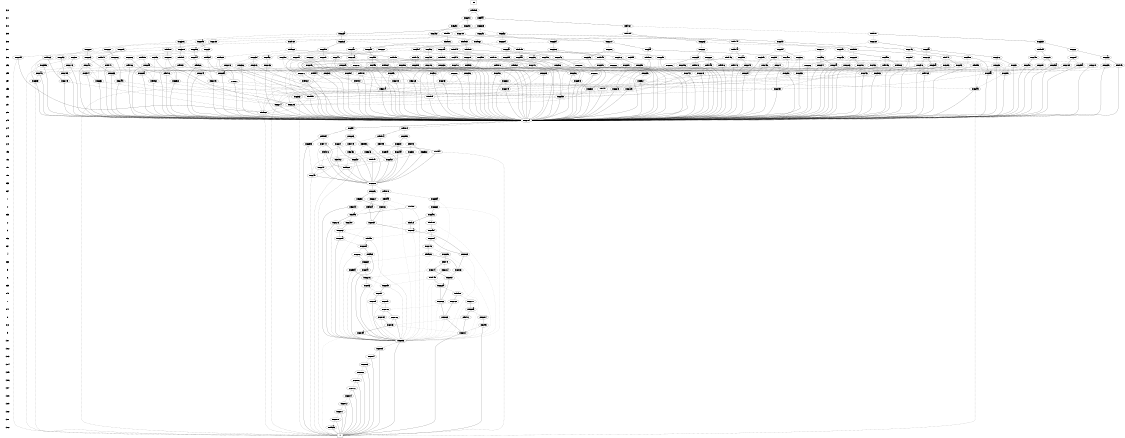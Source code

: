 digraph "DD" {
size = "7.5,10"
center = true;
edge [dir = none];
{ node [shape = plaintext];
  edge [style = invis];
  "CONST NODES" [style = invis];
" 312 " -> " 311 " -> " 310 " -> " 309 " -> " 308 " -> " 307 " -> " 306 " -> " 256 " -> " 255 " -> " 254 " -> " 253 " -> " 252 " -> " 251 " -> " 250 " -> " 245 " -> " 244 " -> " 243 " -> " 242 " -> " 193 " -> " 192 " -> " 191 " -> " 190 " -> " 833 " -> " 834 " -> " 1 " -> " 0 " -> " 835 " -> " 2 " -> " 3 " -> " 836 " -> " 837 " -> " 4 " -> " 838 " -> " 5 " -> " 6 " -> " 839 " -> " 840 " -> " 7 " -> " 841 " -> " 8 " -> " 842 " -> " 9 " -> " 1371 " -> " 1372 " -> " 1373 " -> " 1374 " -> " 1375 " -> " 1376 " -> " 1377 " -> " 1378 " -> " 1379 " -> " 1380 " -> " 1381 " -> " 1382 " -> "CONST NODES"; 
}
{ rank = same; node [shape = box]; edge [style = invis];
"F0"; }
{ rank = same; " 312 ";
"0x5d80b";
}
{ rank = same; " 311 ";
"0x662b1";
"0x65fa4";
}
{ rank = same; " 310 ";
"0x68251";
"0x66325";
"0x5d767";
"0x66250";
}
{ rank = same; " 309 ";
"0x6671e";
"0x5d8b1";
"0x5d75d";
"0x662fc";
"0x5d791";
"0x6823a";
"0x66468";
"0x65f52";
}
{ rank = same; " 308 ";
"0x66130";
"0x666bf";
"0x68210";
"0x66263";
"0x66158";
"0x5d80c";
"0x6660d";
"0x5d74d";
"0x66306";
"0x5d862";
"0x66048";
"0x66523";
"0x660a8";
"0x5d730";
"0x66333";
"0x5d903";
}
{ rank = same; " 307 ";
"0x5d849";
"0x661fd";
"0x6622e";
"0x66177";
"0x6637e";
"0x66479";
"0x665a7";
"0x666fa";
"0x5d810";
"0x5d822";
"0x5d7fd";
"0x5d7d8";
"0x665f5";
"0x6615a";
"0x6614c";
"0x66121";
"0x663e6";
"0x666f0";
"0x661a5";
"0x661dc";
"0x67f52";
"0x663af";
"0x665fa";
"0x5d8b5";
"0x6821c";
"0x66661";
"0x5d889";
"0x666c1";
"0x662a6";
"0x65f7f";
"0x68221";
"0x5d74a";
}
{ rank = same; " 306 ";
"0x65f48";
"0x661a4";
"0x665e1";
"0x66685";
"0x66489";
"0x660d7";
"0x666ac";
"0x5d7d7";
"0x666a2";
"0x665d5";
"0x5d8d8";
"0x6820e";
"0x66441";
"0x665fe";
"0x665aa";
"0x5d823";
"0x661c3";
"0x66268";
"0x6828c";
"0x665bf";
"0x68266";
"0x66415";
"0x6821a";
"0x65f5f";
"0x661f9";
"0x6823f";
"0x66204";
"0x662b3";
"0x65fb9";
"0x67fa2";
"0x5d834";
"0x6616a";
"0x5d746";
"0x5d797";
"0x661cb";
"0x5d841";
"0x5d747";
"0x5d742";
"0x67fb0";
"0x6657c";
"0x65fbc";
"0x65fc8";
"0x6638c";
"0x66225";
"0x6824d";
"0x68246";
"0x665ae";
"0x66122";
"0x5d909";
"0x66219";
"0x5d80e";
"0x5d7b0";
"0x66312";
"0x65f59";
"0x5d74b";
"0x66243";
"0x66458";
"0x6615d";
"0x5d825";
"0x66480";
"0x67fb5";
"0x663d6";
"0x65f88";
"0x666bd";
}
{ rank = same; " 256 ";
"0x66436";
"0x666ce";
"0x66238";
"0x68298";
"0x5d7f6";
"0x66180";
"0x5d8fe";
"0x6624d";
"0x66193";
"0x662b5";
"0x66410";
"0x66240";
"0x6631b";
"0x5d7e5";
"0x661d2";
"0x5d91c";
"0x6820c";
"0x664d6";
"0x66173";
"0x6624a";
"0x5d74c";
"0x665ca";
"0x660a9";
"0x65f6b";
"0x660db";
"0x5d741";
"0x6613d";
"0x6621b";
"0x661f2";
"0x66491";
"0x5d76c";
"0x663d1";
"0x6659a";
"0x5d837";
"0x66150";
"0x66373";
"0x66576";
"0x68241";
"0x663da";
"0x5d86f";
"0x66362";
"0x5d870";
"0x5d803";
"0x6626c";
"0x66165";
"0x6650c";
"0x66655";
"0x66297";
"0x5d873";
"0x66358";
"0x66395";
"0x66347";
"0x5d7ad";
"0x661f6";
"0x67ff8";
"0x66182";
"0x66638";
"0x661a0";
"0x66213";
"0x5d827";
"0x67fc2";
"0x66163";
"0x66131";
"0x5d82c";
}
{ rank = same; " 255 ";
"0x6623c";
"0x66351";
"0x66233";
"0x5d7c9";
"0x66629";
"0x66695";
"0x662b4";
"0x66485";
"0x6623e";
"0x5d7c8";
"0x66021";
"0x66027";
"0x66633";
"0x663aa";
"0x6668a";
"0x66442";
"0x6624f";
"0x664cb";
"0x5d7f4";
"0x66572";
"0x66670";
"0x660f5";
"0x66619";
"0x661ac";
"0x5d7e7";
"0x66584";
"0x663ec";
"0x66544";
"0x663d2";
"0x664e0";
"0x665c9";
"0x6665a";
}
{ rank = same; " 254 ";
"0x66524";
"0x6657e";
"0x664ef";
"0x5d820";
"0x5d78d";
"0x66321";
"0x66528";
"0x666f2";
"0x66125";
"0x66705";
"0x661be";
"0x66175";
"0x66678";
"0x664ab";
"0x663d9";
"0x5d824";
}
{ rank = same; " 253 ";
"0x5d7f1";
"0x66648";
"0x66079";
"0x66425";
"0x6601a";
"0x66159";
"0x66367";
"0x662a9";
}
{ rank = same; " 252 ";
"0x5d87f";
"0x5d8bb";
"0x65f89";
"0x66563";
}
{ rank = same; " 251 ";
"0x66126";
"0x66214";
}
{ rank = same; " 250 ";
"0x5d802";
}
{ rank = same; " 245 ";
"0x66184";
}
{ rank = same; " 244 ";
"0x5d81f";
"0x665f4";
}
{ rank = same; " 243 ";
"0x5d81a";
"0x662d6";
"0x6658b";
"0x5d85f";
}
{ rank = same; " 242 ";
"0x6607f";
"0x5d7f0";
"0x6630f";
"0x5d75f";
"0x5d744";
"0x5d779";
"0x665be";
"0x5d89c";
}
{ rank = same; " 193 ";
"0x5d876";
"0x5d8a4";
"0x660d9";
"0x66560";
"0x663c1";
"0x66646";
"0x6645c";
"0x664ea";
}
{ rank = same; " 192 ";
"0x5d7f5";
"0x66437";
"0x5d792";
"0x664c0";
}
{ rank = same; " 191 ";
"0x5d828";
"0x68247";
}
{ rank = same; " 190 ";
"0x664f1";
}
{ rank = same; " 833 ";
"0x68228";
}
{ rank = same; " 834 ";
"0x666fc";
"0x5d87e";
}
{ rank = same; " 1 ";
"0x66647";
"0x6633a";
"0x5d8af";
"0x66581";
}
{ rank = same; " 0 ";
"0x5d850";
"0x66668";
"0x680cc";
"0x5d82a";
"0x660dd";
}
{ rank = same; " 835 ";
"0x67fac";
"0x664bc";
}
{ rank = same; " 2 ";
"0x68276";
"0x5d72f";
"0x66400";
"0x5d7e8";
"0x680cb";
}
{ rank = same; " 3 ";
"0x661c2";
"0x680ca";
"0x67f9d";
}
{ rank = same; " 836 ";
"0x6610a";
"0x660ef";
"0x5d7fe";
}
{ rank = same; " 837 ";
"0x66115";
"0x6600a";
}
{ rank = same; " 4 ";
"0x65fc9";
"0x5d92e";
"0x66690";
"0x680c9";
"0x662c0";
}
{ rank = same; " 838 ";
"0x6668f";
"0x5d74f";
}
{ rank = same; " 5 ";
"0x66164";
"0x6617f";
"0x680c8";
"0x660a7";
"0x665dd";
}
{ rank = same; " 6 ";
"0x66216";
"0x5d749";
"0x680c7";
}
{ rank = same; " 839 ";
"0x660f9";
"0x681f2";
"0x6623a";
}
{ rank = same; " 840 ";
"0x5d8ee";
"0x681f1";
}
{ rank = same; " 7 ";
"0x681ef";
"0x680c6";
"0x681f0";
"0x66160";
"0x66111";
}
{ rank = same; " 841 ";
"0x681ee";
"0x6608a";
}
{ rank = same; " 8 ";
"0x68284";
"0x681ed";
"0x681ec";
"0x5d7c7";
"0x680c5";
}
{ rank = same; " 842 ";
"0x681eb";
"0x67ffb";
}
{ rank = same; " 9 ";
"0x681ea";
"0x680c4";
}
{ rank = same; " 1371 ";
"0x68086";
}
{ rank = same; " 1372 ";
"0x68085";
}
{ rank = same; " 1373 ";
"0x68084";
}
{ rank = same; " 1374 ";
"0x68083";
}
{ rank = same; " 1375 ";
"0x68082";
}
{ rank = same; " 1376 ";
"0x68081";
}
{ rank = same; " 1377 ";
"0x68080";
}
{ rank = same; " 1378 ";
"0x6807f";
}
{ rank = same; " 1379 ";
"0x68072";
}
{ rank = same; " 1380 ";
"0x68071";
}
{ rank = same; " 1381 ";
"0x68070";
}
{ rank = same; " 1382 ";
"0x5d6a3";
}
{ rank = same; "CONST NODES";
{ node [shape = box]; "0x4b5b8";
}
}
"F0" -> "0x5d80b" [style = dotted];
"0x5d80b" -> "0x65fa4";
"0x5d80b" -> "0x662b1" [style = dashed];
"0x662b1" -> "0x68251";
"0x662b1" -> "0x66250" [style = dashed];
"0x65fa4" -> "0x5d767";
"0x65fa4" -> "0x66325" [style = dashed];
"0x68251" -> "0x6823a";
"0x68251" -> "0x65f52" [style = dashed];
"0x66325" -> "0x5d8b1";
"0x66325" -> "0x662fc" [style = dashed];
"0x5d767" -> "0x5d75d";
"0x5d767" -> "0x5d791" [style = dashed];
"0x66250" -> "0x66468";
"0x66250" -> "0x6671e" [style = dashed];
"0x6671e" -> "0x68210";
"0x6671e" -> "0x5d730" [style = dashed];
"0x5d8b1" -> "0x5d80c";
"0x5d8b1" -> "0x66158" [style = dashed];
"0x5d75d" -> "0x66263";
"0x5d75d" -> "0x666bf" [style = dashed];
"0x662fc" -> "0x5d74d";
"0x662fc" -> "0x5d903" [style = dashed];
"0x5d791" -> "0x66333";
"0x5d791" -> "0x66130" [style = dashed];
"0x6823a" -> "0x66523";
"0x6823a" -> "0x66306" [style = dashed];
"0x66468" -> "0x5d862";
"0x66468" -> "0x660a8" [style = dashed];
"0x65f52" -> "0x66048";
"0x65f52" -> "0x6660d" [style = dashed];
"0x66130" -> "0x665fa";
"0x66130" -> "0x66177" [style = dashed];
"0x666bf" -> "0x663e6";
"0x666bf" -> "0x67f52" [style = dashed];
"0x68210" -> "0x663af";
"0x68210" -> "0x6821c" [style = dashed];
"0x66263" -> "0x66661";
"0x66263" -> "0x665f5" [style = dashed];
"0x66158" -> "0x662a6";
"0x66158" -> "0x661dc" [style = dashed];
"0x5d80c" -> "0x661a5";
"0x5d80c" -> "0x5d849" [style = dashed];
"0x6660d" -> "0x5d7d8";
"0x6660d" -> "0x66121" [style = dashed];
"0x5d74d" -> "0x5d8b5";
"0x5d74d" -> "0x5d74a" [style = dashed];
"0x66306" -> "0x6637e";
"0x66306" -> "0x6622e" [style = dashed];
"0x5d862" -> "0x65f7f";
"0x5d862" -> "0x666fa" [style = dashed];
"0x66048" -> "0x6614c";
"0x66048" -> "0x661fd" [style = dashed];
"0x66523" -> "0x66479";
"0x66523" -> "0x6615a" [style = dashed];
"0x660a8" -> "0x666f0";
"0x660a8" -> "0x68221" [style = dashed];
"0x5d730" -> "0x5d822";
"0x5d730" -> "0x5d810" [style = dashed];
"0x66333" -> "0x666c1";
"0x66333" -> "0x5d7fd" [style = dashed];
"0x5d903" -> "0x5d889";
"0x5d903" -> "0x665a7" [style = dashed];
"0x5d849" -> "0x68246";
"0x5d849" -> "0x65f48" [style = dashed];
"0x661fd" -> "0x6638c";
"0x661fd" -> "0x665d5" [style = dashed];
"0x6622e" -> "0x661cb";
"0x6622e" -> "0x662b3" [style = dashed];
"0x66177" -> "0x65fbc";
"0x66177" -> "0x665fe" [style = dashed];
"0x6637e" -> "0x5d7d7";
"0x6637e" -> "0x6828c" [style = dashed];
"0x66479" -> "0x660d7";
"0x66479" -> "0x66480" [style = dashed];
"0x665a7" -> "0x6616a";
"0x665a7" -> "0x666bd" [style = dashed];
"0x666fa" -> "0x66415";
"0x666fa" -> "0x665bf" [style = dashed];
"0x5d810" -> "0x6820e";
"0x5d810" -> "0x6824d" [style = dashed];
"0x5d822" -> "0x5d7b0";
"0x5d822" -> "0x5d825" [style = dashed];
"0x5d7fd" -> "0x66685";
"0x5d7fd" -> "0x66458" [style = dashed];
"0x5d7d8" -> "0x661f9";
"0x5d7d8" -> "0x665aa" [style = dashed];
"0x665f5" -> "0x65fb9";
"0x665f5" -> "0x66243" [style = dashed];
"0x6615a" -> "0x5d797";
"0x6615a" -> "0x5d8d8" [style = dashed];
"0x6614c" -> "0x65f88";
"0x6614c" -> "0x6615d" [style = dashed];
"0x66121" -> "0x66441";
"0x66121" -> "0x6821a" [style = dashed];
"0x663e6" -> "0x5d74b";
"0x663e6" -> "0x666ac" [style = dashed];
"0x666f0" -> "0x5d834";
"0x666f0" -> "0x65fc8" [style = dashed];
"0x661a5" -> "0x67fb5";
"0x661a5" -> "0x67fa2" [style = dashed];
"0x661dc" -> "0x5d841";
"0x661dc" -> "0x665e1" [style = dashed];
"0x67f52" -> "0x66489";
"0x67f52" -> "0x5d742" [style = dashed];
"0x663af" -> "0x67fb0";
"0x663af" -> "0x5d80e" [style = dashed];
"0x665fa" -> "0x66312";
"0x665fa" -> "0x661c3" [style = dashed];
"0x5d8b5" -> "0x5d747";
"0x5d8b5" -> "0x66225" [style = dashed];
"0x6821c" -> "0x663d6";
"0x6821c" -> "0x65f5f" [style = dashed];
"0x66661" -> "0x6823f";
"0x66661" -> "0x66268" [style = dashed];
"0x5d889" -> "0x6657c";
"0x5d889" -> "0x66219" [style = dashed];
"0x666c1" -> "0x666a2";
"0x666c1" -> "0x66204" [style = dashed];
"0x662a6" -> "0x661a4";
"0x662a6" -> "0x5d909" [style = dashed];
"0x65f7f" -> "0x65f59";
"0x65f7f" -> "0x66122" [style = dashed];
"0x68221" -> "0x68266";
"0x68221" -> "0x5d823" [style = dashed];
"0x5d74a" -> "0x665ae";
"0x5d74a" -> "0x5d746" [style = dashed];
"0x65f48" -> "0x661f6";
"0x65f48" -> "0x66240" [style = dashed];
"0x661a4" -> "0x5d82c";
"0x661a4" -> "0x5d837" [style = dashed];
"0x665e1" -> "0x66173";
"0x665e1" -> "0x66395" [style = dashed];
"0x66685" -> "0x665ca";
"0x66685" -> "0x66297" [style = dashed];
"0x66489" -> "0x66638";
"0x66489" -> "0x661d2" [style = dashed];
"0x660d7" -> "0x66584";
"0x660d7" -> "0x66572" [style = dashed];
"0x666ac" -> "0x6650c";
"0x666ac" -> "0x5d870" [style = dashed];
"0x5d7d7" -> "0x6665a";
"0x5d7d7" -> "0x6624f" [style = dashed];
"0x666a2" -> "0x5d7e5";
"0x666a2" -> "0x66655" [style = dashed];
"0x665d5" -> "0x662b4";
"0x665d5" -> "0x66351" [style = dashed];
"0x5d8d8" -> "0x5d7e7";
"0x5d8d8" -> "0x66695" [style = dashed];
"0x6820e" -> "0x66126";
"0x6820e" -> "0x66214" [style = dashed];
"0x66441" -> "0x663ec";
"0x66441" -> "0x66027" [style = dashed];
"0x665fe" -> "0x66436";
"0x665fe" -> "0x68241" [style = dashed];
"0x665aa" -> "0x66021";
"0x665aa" -> "0x66629" [style = dashed];
"0x5d823" -> "0x66175";
"0x5d823" -> "0x663d9" [style = dashed];
"0x661c3" -> "0x663da";
"0x661c3" -> "0x66576" [style = dashed];
"0x66268" -> "0x5d91c";
"0x66268" -> "0x5d7ad" [style = dashed];
"0x6828c" -> "0x5d7c8";
"0x6828c" -> "0x6668a" [style = dashed];
"0x665bf" -> "0x5d78d";
"0x665bf" -> "0x66524" [style = dashed];
"0x68266" -> "0x664ab";
"0x68266" -> "0x666f2" [style = dashed];
"0x66415" -> "0x6657e";
"0x66415" -> "0x66321" [style = dashed];
"0x6821a" -> "0x5d7f4";
"0x6821a" -> "0x663d2" [style = dashed];
"0x65f5f" -> "0x6601a";
"0x65f5f" -> "0x662a9" [style = dashed];
"0x661f9" -> "0x66619";
"0x661f9" -> "0x66442" [style = dashed];
"0x6823f" -> "0x6820c";
"0x6823f" -> "0x5d873" [style = dashed];
"0x66204" -> "0x6613d";
"0x66204" -> "0x6659a" [style = dashed];
"0x662b3" -> "0x66485";
"0x662b3" -> "0x661ac" [style = dashed];
"0x65fb9" -> "0x5d803";
"0x65fb9" -> "0x5d7f6" [style = dashed];
"0x67fa2" -> "0x66165";
"0x67fa2" -> "0x66362" [style = dashed];
"0x5d834" -> "0x66678";
"0x5d834" -> "0x66705" [style = dashed];
"0x6616a" -> "0x66182";
"0x6616a" -> "0x660db" [style = dashed];
"0x5d746" -> "0x664d6";
"0x5d746" -> "0x5d8fe" [style = dashed];
"0x5d797" -> "0x6623c";
"0x5d797" -> "0x664e0" [style = dashed];
"0x661cb" -> "0x66633";
"0x661cb" -> "0x66544" [style = dashed];
"0x5d841" -> "0x5d741";
"0x5d841" -> "0x661a0" [style = dashed];
"0x5d747" -> "0x661f2";
"0x5d747" -> "0x66193" [style = dashed];
"0x5d742" -> "0x662b5";
"0x5d742" -> "0x68298" [style = dashed];
"0x67fb0" -> "0x66159";
"0x67fb0" -> "0x66425" [style = dashed];
"0x6657c" -> "0x66358";
"0x6657c" -> "0x663d1" [style = dashed];
"0x65fbc" -> "0x6624a";
"0x65fbc" -> "0x66347" [style = dashed];
"0x65fc8" -> "0x66528";
"0x65fc8" -> "0x5d820" [style = dashed];
"0x6638c" -> "0x66233";
"0x6638c" -> "0x6623e" [style = dashed];
"0x66225" -> "0x66150";
"0x66225" -> "0x66163" [style = dashed];
"0x6824d" -> "0x5d802";
"0x6824d" -> "0x4b5b8" [style = dashed];
"0x68246" -> "0x66180";
"0x68246" -> "0x5d827" [style = dashed];
"0x665ae" -> "0x6624d";
"0x665ae" -> "0x5d74c" [style = dashed];
"0x66122" -> "0x661be";
"0x66122" -> "0x5d824" [style = dashed];
"0x5d909" -> "0x660a9";
"0x5d909" -> "0x5d76c" [style = dashed];
"0x66219" -> "0x65f6b";
"0x66219" -> "0x66410" [style = dashed];
"0x5d80e" -> "0x66648";
"0x5d80e" -> "0x5d7f1" [style = dashed];
"0x5d7b0" -> "0x65f89";
"0x5d7b0" -> "0x5d87f" [style = dashed];
"0x66312" -> "0x66131";
"0x66312" -> "0x66238" [style = dashed];
"0x65f59" -> "0x66125";
"0x65f59" -> "0x664ef" [style = dashed];
"0x5d74b" -> "0x666ce";
"0x5d74b" -> "0x6631b" [style = dashed];
"0x66243" -> "0x6626c";
"0x66243" -> "0x67fc2" [style = dashed];
"0x66458" -> "0x66491";
"0x66458" -> "0x6621b" [style = dashed];
"0x6615d" -> "0x664cb";
"0x6615d" -> "0x665c9" [style = dashed];
"0x5d825" -> "0x5d8bb";
"0x5d825" -> "0x66563" [style = dashed];
"0x66480" -> "0x660f5";
"0x66480" -> "0x66670" [style = dashed];
"0x67fb5" -> "0x67ff8";
"0x67fb5" -> "0x5d86f" [style = dashed];
"0x663d6" -> "0x66367";
"0x663d6" -> "0x66079" [style = dashed];
"0x65f88" -> "0x663aa";
"0x65f88" -> "0x5d7c9" [style = dashed];
"0x666bd" -> "0x66373";
"0x666bd" -> "0x66213" [style = dashed];
"0x66436" -> "0x66184";
"0x66436" -> "0x5d7f4" [style = dashed];
"0x666ce" -> "0x66184";
"0x666ce" -> "0x6665a" [style = dashed];
"0x66238" -> "0x66184";
"0x66238" -> "0x66442" [style = dashed];
"0x68298" -> "0x66184";
"0x68298" -> "0x661ac" [style = dashed];
"0x5d7f6" -> "0x66184";
"0x5d7f6" -> "0x664e0" [style = dashed];
"0x66180" -> "0x66184";
"0x66180" -> "0x6657e" [style = dashed];
"0x5d8fe" -> "0x66184";
"0x5d8fe" -> "0x662a9" [style = dashed];
"0x6624d" -> "0x66184";
"0x6624d" -> "0x66367" [style = dashed];
"0x66193" -> "0x66184";
"0x66193" -> "0x66425" [style = dashed];
"0x662b5" -> "0x66184";
"0x662b5" -> "0x66485" [style = dashed];
"0x66410" -> "0x66184";
"0x66410" -> "0x66563" [style = dashed];
"0x66240" -> "0x66184";
"0x66240" -> "0x66524" [style = dashed];
"0x6631b" -> "0x66184";
"0x6631b" -> "0x6624f" [style = dashed];
"0x5d7e5" -> "0x66184";
"0x5d7e5" -> "0x663aa" [style = dashed];
"0x661d2" -> "0x66184";
"0x661d2" -> "0x66544" [style = dashed];
"0x5d91c" -> "0x66184";
"0x5d91c" -> "0x660f5" [style = dashed];
"0x6820c" -> "0x66184";
"0x6820c" -> "0x66584" [style = dashed];
"0x664d6" -> "0x66184";
"0x664d6" -> "0x6601a" [style = dashed];
"0x66173" -> "0x66184";
"0x66173" -> "0x66175" [style = dashed];
"0x6624a" -> "0x66184";
"0x6624a" -> "0x663ec" [style = dashed];
"0x5d74c" -> "0x66184";
"0x5d74c" -> "0x66079" [style = dashed];
"0x665ca" -> "0x66184";
"0x665ca" -> "0x66233" [style = dashed];
"0x660a9" -> "0x66184";
"0x660a9" -> "0x66528" [style = dashed];
"0x65f6b" -> "0x66184";
"0x65f6b" -> "0x5d8bb" [style = dashed];
"0x660db" -> "0x66184";
"0x660db" -> "0x66214" [style = dashed];
"0x5d741" -> "0x66184";
"0x5d741" -> "0x664ab" [style = dashed];
"0x6613d" -> "0x66184";
"0x6613d" -> "0x664cb" [style = dashed];
"0x6621b" -> "0x66184";
"0x6621b" -> "0x66351" [style = dashed];
"0x661f2" -> "0x66184";
"0x661f2" -> "0x66159" [style = dashed];
"0x66491" -> "0x66184";
"0x66491" -> "0x662b4" [style = dashed];
"0x5d76c" -> "0x66184";
"0x5d76c" -> "0x5d820" [style = dashed];
"0x663d1" -> "0x66184";
"0x663d1" -> "0x5d87f" [style = dashed];
"0x6659a" -> "0x66184";
"0x6659a" -> "0x665c9" [style = dashed];
"0x5d837" -> "0x66184";
"0x5d837" -> "0x66705" [style = dashed];
"0x66150" -> "0x66184";
"0x66150" -> "0x66648" [style = dashed];
"0x66373" -> "0x66184";
"0x66373" -> "0x5d802" [style = dashed];
"0x66576" -> "0x66184";
"0x66576" -> "0x66629" [style = dashed];
"0x68241" -> "0x66184";
"0x68241" -> "0x663d2" [style = dashed];
"0x663da" -> "0x66184";
"0x663da" -> "0x66021" [style = dashed];
"0x5d86f" -> "0x66184";
"0x5d86f" -> "0x664ef" [style = dashed];
"0x66362" -> "0x66184";
"0x66362" -> "0x5d824" [style = dashed];
"0x5d870" -> "0x66184";
"0x5d870" -> "0x6668a" [style = dashed];
"0x5d803" -> "0x66184";
"0x5d803" -> "0x6623c" [style = dashed];
"0x6626c" -> "0x66184";
"0x6626c" -> "0x5d7e7" [style = dashed];
"0x66165" -> "0x66184";
"0x66165" -> "0x661be" [style = dashed];
"0x6650c" -> "0x66184";
"0x6650c" -> "0x5d7c8" [style = dashed];
"0x66655" -> "0x66184";
"0x66655" -> "0x5d7c9" [style = dashed];
"0x66297" -> "0x66184";
"0x66297" -> "0x6623e" [style = dashed];
"0x5d873" -> "0x66184";
"0x5d873" -> "0x66572" [style = dashed];
"0x66358" -> "0x66184";
"0x66358" -> "0x65f89" [style = dashed];
"0x66395" -> "0x66184";
"0x66395" -> "0x663d9" [style = dashed];
"0x66347" -> "0x66184";
"0x66347" -> "0x66027" [style = dashed];
"0x5d7ad" -> "0x66184";
"0x5d7ad" -> "0x66670" [style = dashed];
"0x661f6" -> "0x66184";
"0x661f6" -> "0x5d78d" [style = dashed];
"0x67ff8" -> "0x66184";
"0x67ff8" -> "0x66125" [style = dashed];
"0x66182" -> "0x66184";
"0x66182" -> "0x66126" [style = dashed];
"0x66638" -> "0x66184";
"0x66638" -> "0x66633" [style = dashed];
"0x661a0" -> "0x66184";
"0x661a0" -> "0x666f2" [style = dashed];
"0x66213" -> "0x66184";
"0x66213" -> "0x4b5b8" [style = dashed];
"0x5d827" -> "0x66184";
"0x5d827" -> "0x66321" [style = dashed];
"0x67fc2" -> "0x66184";
"0x67fc2" -> "0x66695" [style = dashed];
"0x66163" -> "0x66184";
"0x66163" -> "0x5d7f1" [style = dashed];
"0x66131" -> "0x66184";
"0x66131" -> "0x66619" [style = dashed];
"0x5d82c" -> "0x66184";
"0x5d82c" -> "0x66678" [style = dashed];
"0x6623c" -> "0x66184";
"0x6623c" -> "0x6657e" [style = dashed];
"0x66351" -> "0x66184";
"0x66351" -> "0x662a9" [style = dashed];
"0x66233" -> "0x66184";
"0x66233" -> "0x66367" [style = dashed];
"0x5d7c9" -> "0x66184";
"0x5d7c9" -> "0x66425" [style = dashed];
"0x66629" -> "0x66184";
"0x66629" -> "0x66563" [style = dashed];
"0x66695" -> "0x66184";
"0x66695" -> "0x66524" [style = dashed];
"0x662b4" -> "0x66184";
"0x662b4" -> "0x6601a" [style = dashed];
"0x66485" -> "0x66184";
"0x66485" -> "0x66175" [style = dashed];
"0x6623e" -> "0x66184";
"0x6623e" -> "0x66079" [style = dashed];
"0x5d7c8" -> "0x66184";
"0x5d7c8" -> "0x66528" [style = dashed];
"0x66021" -> "0x66184";
"0x66021" -> "0x5d8bb" [style = dashed];
"0x66027" -> "0x66184";
"0x66027" -> "0x66214" [style = dashed];
"0x66633" -> "0x66184";
"0x66633" -> "0x664ab" [style = dashed];
"0x663aa" -> "0x66184";
"0x663aa" -> "0x66159" [style = dashed];
"0x6668a" -> "0x66184";
"0x6668a" -> "0x5d820" [style = dashed];
"0x66442" -> "0x66184";
"0x66442" -> "0x5d87f" [style = dashed];
"0x6624f" -> "0x66184";
"0x6624f" -> "0x66705" [style = dashed];
"0x664cb" -> "0x66184";
"0x664cb" -> "0x66648" [style = dashed];
"0x5d7f4" -> "0x66184";
"0x5d7f4" -> "0x5d802" [style = dashed];
"0x66572" -> "0x66184";
"0x66572" -> "0x664ef" [style = dashed];
"0x66670" -> "0x66184";
"0x66670" -> "0x5d824" [style = dashed];
"0x660f5" -> "0x66184";
"0x660f5" -> "0x661be" [style = dashed];
"0x66619" -> "0x66184";
"0x66619" -> "0x65f89" [style = dashed];
"0x661ac" -> "0x66184";
"0x661ac" -> "0x663d9" [style = dashed];
"0x5d7e7" -> "0x66184";
"0x5d7e7" -> "0x5d78d" [style = dashed];
"0x66584" -> "0x66184";
"0x66584" -> "0x66125" [style = dashed];
"0x663ec" -> "0x66184";
"0x663ec" -> "0x66126" [style = dashed];
"0x66544" -> "0x66184";
"0x66544" -> "0x666f2" [style = dashed];
"0x663d2" -> "0x66184";
"0x663d2" -> "0x4b5b8" [style = dashed];
"0x664e0" -> "0x66184";
"0x664e0" -> "0x66321" [style = dashed];
"0x665c9" -> "0x66184";
"0x665c9" -> "0x5d7f1" [style = dashed];
"0x6665a" -> "0x66184";
"0x6665a" -> "0x66678" [style = dashed];
"0x66524" -> "0x66184";
"0x66524" -> "0x662a9" [style = dashed];
"0x6657e" -> "0x66184";
"0x6657e" -> "0x66367" [style = dashed];
"0x664ef" -> "0x66184";
"0x664ef" -> "0x66425" [style = dashed];
"0x5d820" -> "0x66184";
"0x5d820" -> "0x66563" [style = dashed];
"0x5d78d" -> "0x66184";
"0x5d78d" -> "0x6601a" [style = dashed];
"0x66321" -> "0x66184";
"0x66321" -> "0x66079" [style = dashed];
"0x66528" -> "0x66184";
"0x66528" -> "0x5d8bb" [style = dashed];
"0x666f2" -> "0x66184";
"0x666f2" -> "0x66214" [style = dashed];
"0x66125" -> "0x66184";
"0x66125" -> "0x66159" [style = dashed];
"0x66705" -> "0x66184";
"0x66705" -> "0x5d87f" [style = dashed];
"0x661be" -> "0x66184";
"0x661be" -> "0x66648" [style = dashed];
"0x66175" -> "0x66184";
"0x66175" -> "0x5d802" [style = dashed];
"0x66678" -> "0x66184";
"0x66678" -> "0x65f89" [style = dashed];
"0x664ab" -> "0x66184";
"0x664ab" -> "0x66126" [style = dashed];
"0x663d9" -> "0x66184";
"0x663d9" -> "0x4b5b8" [style = dashed];
"0x5d824" -> "0x66184";
"0x5d824" -> "0x5d7f1" [style = dashed];
"0x5d7f1" -> "0x66184";
"0x5d7f1" -> "0x66563" [style = dashed];
"0x66648" -> "0x66184";
"0x66648" -> "0x5d8bb" [style = dashed];
"0x66079" -> "0x66184";
"0x66079" -> "0x66214" [style = dashed];
"0x66425" -> "0x66184";
"0x66425" -> "0x5d87f" [style = dashed];
"0x6601a" -> "0x66184";
"0x6601a" -> "0x5d802" [style = dashed];
"0x66159" -> "0x66184";
"0x66159" -> "0x65f89" [style = dashed];
"0x66367" -> "0x66184";
"0x66367" -> "0x66126" [style = dashed];
"0x662a9" -> "0x66184";
"0x662a9" -> "0x4b5b8" [style = dashed];
"0x5d87f" -> "0x66184";
"0x5d87f" -> "0x66214" [style = dashed];
"0x5d8bb" -> "0x66184";
"0x5d8bb" -> "0x5d802" [style = dashed];
"0x65f89" -> "0x66184";
"0x65f89" -> "0x66126" [style = dashed];
"0x66563" -> "0x66184";
"0x66563" -> "0x4b5b8" [style = dashed];
"0x66126" -> "0x66184";
"0x66126" -> "0x5d802" [style = dashed];
"0x66214" -> "0x66184";
"0x66214" -> "0x4b5b8" [style = dashed];
"0x5d802" -> "0x66184";
"0x5d802" -> "0x4b5b8" [style = dashed];
"0x66184" -> "0x665f4";
"0x66184" -> "0x5d81f" [style = dashed];
"0x5d81f" -> "0x5d81a";
"0x5d81f" -> "0x6658b" [style = dashed];
"0x665f4" -> "0x5d85f";
"0x665f4" -> "0x662d6" [style = dashed];
"0x5d81a" -> "0x5d75f";
"0x5d81a" -> "0x5d779" [style = dashed];
"0x662d6" -> "0x6607f";
"0x662d6" -> "0x5d89c" [style = dashed];
"0x6658b" -> "0x6630f";
"0x6658b" -> "0x5d7f0" [style = dashed];
"0x5d85f" -> "0x665be";
"0x5d85f" -> "0x5d744" [style = dashed];
"0x6607f" -> "0x66437";
"0x6607f" -> "0x5d792" [style = dashed];
"0x5d7f0" -> "0x66560";
"0x5d7f0" -> "0x663c1" [style = dashed];
"0x6630f" -> "0x664ea";
"0x6630f" -> "0x660d9" [style = dashed];
"0x5d75f" -> "0x5d8a4";
"0x5d75f" -> "0x66646" [style = dashed];
"0x5d744" -> "0x5d828";
"0x5d744" -> "0x68247" [style = dashed];
"0x5d779" -> "0x6645c";
"0x5d779" -> "0x5d876" [style = dashed];
"0x665be" -> "0x4b5b8";
"0x665be" -> "0x664f1" [style = dashed];
"0x5d89c" -> "0x664c0";
"0x5d89c" -> "0x5d7f5" [style = dashed];
"0x5d876" -> "0x68228";
"0x5d876" -> "0x68247" [style = dashed];
"0x5d8a4" -> "0x68228";
"0x5d8a4" -> "0x4b5b8" [style = dashed];
"0x660d9" -> "0x68228";
"0x660d9" -> "0x5d792" [style = dashed];
"0x66560" -> "0x68228";
"0x66560" -> "0x664c0" [style = dashed];
"0x663c1" -> "0x68228";
"0x663c1" -> "0x5d7f5" [style = dashed];
"0x66646" -> "0x68228";
"0x66646" -> "0x664f1" [style = dashed];
"0x6645c" -> "0x68228";
"0x6645c" -> "0x5d828" [style = dashed];
"0x664ea" -> "0x68228";
"0x664ea" -> "0x66437" [style = dashed];
"0x5d7f5" -> "0x68228";
"0x5d7f5" -> "0x68247" [style = dashed];
"0x66437" -> "0x68228";
"0x66437" -> "0x4b5b8" [style = dashed];
"0x5d792" -> "0x68228";
"0x5d792" -> "0x664f1" [style = dashed];
"0x664c0" -> "0x68228";
"0x664c0" -> "0x5d828" [style = dashed];
"0x5d828" -> "0x68228";
"0x5d828" -> "0x4b5b8" [style = dashed];
"0x68247" -> "0x68228";
"0x68247" -> "0x664f1" [style = dashed];
"0x664f1" -> "0x68228";
"0x664f1" -> "0x4b5b8" [style = dashed];
"0x68228" -> "0x666fc";
"0x68228" -> "0x5d87e" [style = dashed];
"0x666fc" -> "0x66581";
"0x666fc" -> "0x66647" [style = dashed];
"0x5d87e" -> "0x5d8af";
"0x5d87e" -> "0x6633a" [style = dashed];
"0x66647" -> "0x5d82a";
"0x66647" -> "0x68086" [style = dotted];
"0x6633a" -> "0x66668";
"0x6633a" -> "0x68086" [style = dotted];
"0x5d8af" -> "0x680cc";
"0x5d8af" -> "0x5d850" [style = dotted];
"0x66581" -> "0x680cc";
"0x66581" -> "0x660dd" [style = dotted];
"0x5d850" -> "0x67fac";
"0x5d850" -> "0x68086" [style = dashed];
"0x66668" -> "0x664bc";
"0x66668" -> "0x68086" [style = dotted];
"0x680cc" -> "0x680cb";
"0x680cc" -> "0x68086" [style = dotted];
"0x5d82a" -> "0x680cb";
"0x5d82a" -> "0x67fac" [style = dotted];
"0x660dd" -> "0x68086";
"0x660dd" -> "0x67fac" [style = dashed];
"0x67fac" -> "0x68276";
"0x67fac" -> "0x66400" [style = dashed];
"0x664bc" -> "0x5d72f";
"0x664bc" -> "0x5d7e8" [style = dashed];
"0x68276" -> "0x68086";
"0x68276" -> "0x661c2" [style = dashed];
"0x5d72f" -> "0x680ca";
"0x5d72f" -> "0x661c2" [style = dotted];
"0x66400" -> "0x661c2";
"0x66400" -> "0x68086" [style = dashed];
"0x5d7e8" -> "0x67f9d";
"0x5d7e8" -> "0x68086" [style = dotted];
"0x680cb" -> "0x680ca";
"0x680cb" -> "0x68086" [style = dotted];
"0x661c2" -> "0x6610a";
"0x661c2" -> "0x5d7fe" [style = dashed];
"0x680ca" -> "0x680c9";
"0x680ca" -> "0x68086" [style = dotted];
"0x67f9d" -> "0x660ef";
"0x67f9d" -> "0x5d7fe" [style = dotted];
"0x6610a" -> "0x68086";
"0x6610a" -> "0x6600a" [style = dashed];
"0x660ef" -> "0x680c9";
"0x660ef" -> "0x66115" [style = dashed];
"0x5d7fe" -> "0x6600a";
"0x5d7fe" -> "0x68086" [style = dashed];
"0x66115" -> "0x5d92e";
"0x66115" -> "0x66690" [style = dashed];
"0x6600a" -> "0x65fc9";
"0x6600a" -> "0x662c0" [style = dashed];
"0x65fc9" -> "0x68086";
"0x65fc9" -> "0x6668f" [style = dashed];
"0x5d92e" -> "0x680c8";
"0x5d92e" -> "0x6668f" [style = dotted];
"0x66690" -> "0x5d74f";
"0x66690" -> "0x68086" [style = dotted];
"0x680c9" -> "0x680c8";
"0x680c9" -> "0x68086" [style = dotted];
"0x662c0" -> "0x6668f";
"0x662c0" -> "0x68086" [style = dashed];
"0x6668f" -> "0x660a7";
"0x6668f" -> "0x665dd" [style = dashed];
"0x5d74f" -> "0x6617f";
"0x5d74f" -> "0x66164" [style = dashed];
"0x66164" -> "0x5d749";
"0x66164" -> "0x68086" [style = dotted];
"0x6617f" -> "0x680c7";
"0x6617f" -> "0x66216" [style = dotted];
"0x680c8" -> "0x680c7";
"0x680c8" -> "0x68086" [style = dotted];
"0x660a7" -> "0x68086";
"0x660a7" -> "0x66216" [style = dashed];
"0x665dd" -> "0x66216";
"0x665dd" -> "0x68086" [style = dashed];
"0x66216" -> "0x681f2";
"0x66216" -> "0x660f9" [style = dashed];
"0x5d749" -> "0x6623a";
"0x5d749" -> "0x660f9" [style = dotted];
"0x680c7" -> "0x680c6";
"0x680c7" -> "0x68086" [style = dotted];
"0x660f9" -> "0x681f1";
"0x660f9" -> "0x68086" [style = dashed];
"0x681f2" -> "0x68086";
"0x681f2" -> "0x681f1" [style = dashed];
"0x6623a" -> "0x680c6";
"0x6623a" -> "0x5d8ee" [style = dashed];
"0x5d8ee" -> "0x66160";
"0x5d8ee" -> "0x66111" [style = dashed];
"0x681f1" -> "0x681ef";
"0x681f1" -> "0x681f0" [style = dashed];
"0x681ef" -> "0x68086";
"0x681ef" -> "0x681ee" [style = dashed];
"0x680c6" -> "0x680c5";
"0x680c6" -> "0x68086" [style = dotted];
"0x681f0" -> "0x681ee";
"0x681f0" -> "0x68086" [style = dashed];
"0x66160" -> "0x680c5";
"0x66160" -> "0x681ee" [style = dotted];
"0x66111" -> "0x6608a";
"0x66111" -> "0x68086" [style = dotted];
"0x681ee" -> "0x681ec";
"0x681ee" -> "0x681ed" [style = dashed];
"0x6608a" -> "0x5d7c7";
"0x6608a" -> "0x68284" [style = dashed];
"0x68284" -> "0x67ffb";
"0x68284" -> "0x68086" [style = dotted];
"0x681ed" -> "0x681eb";
"0x681ed" -> "0x68086" [style = dashed];
"0x681ec" -> "0x68086";
"0x681ec" -> "0x681eb" [style = dashed];
"0x5d7c7" -> "0x680c4";
"0x5d7c7" -> "0x681eb" [style = dotted];
"0x680c5" -> "0x680c4";
"0x680c5" -> "0x68086" [style = dotted];
"0x681eb" -> "0x681ea";
"0x681eb" -> "0x680c4" [style = dotted];
"0x67ffb" -> "0x4b5b8";
"0x67ffb" -> "0x680c4" [style = dashed];
"0x681ea" -> "0x68086";
"0x681ea" -> "0x4b5b8" [style = dotted];
"0x680c4" -> "0x4b5b8";
"0x680c4" -> "0x68086" [style = dotted];
"0x68086" -> "0x4b5b8";
"0x68086" -> "0x68085" [style = dashed];
"0x68085" -> "0x4b5b8";
"0x68085" -> "0x68084" [style = dashed];
"0x68084" -> "0x4b5b8";
"0x68084" -> "0x68083" [style = dashed];
"0x68083" -> "0x4b5b8";
"0x68083" -> "0x68082" [style = dashed];
"0x68082" -> "0x4b5b8";
"0x68082" -> "0x68081" [style = dashed];
"0x68081" -> "0x4b5b8";
"0x68081" -> "0x68080" [style = dashed];
"0x68080" -> "0x4b5b8";
"0x68080" -> "0x6807f" [style = dashed];
"0x6807f" -> "0x4b5b8";
"0x6807f" -> "0x68072" [style = dashed];
"0x68072" -> "0x4b5b8";
"0x68072" -> "0x68071" [style = dashed];
"0x68071" -> "0x4b5b8";
"0x68071" -> "0x68070" [style = dashed];
"0x68070" -> "0x4b5b8";
"0x68070" -> "0x5d6a3" [style = dashed];
"0x5d6a3" -> "0x4b5b8";
"0x5d6a3" -> "0x4b5b8" [style = dotted];
"0x4b5b8" [label = "1"];
}
